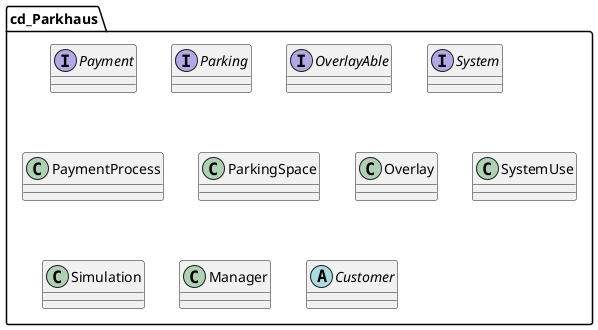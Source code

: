 @startuml
skinparam classAttributeIconSize 0

package cd_Parkhaus {

    interface Payment {

    }


    interface Parking {

    }


    interface OverlayAble {

    }


    interface System {

    }


    class PaymentProcess {

    }


    class ParkingSpace  {

    }


    class Overlay {

    }


    class SystemUse {

    }


    class Simulation {

    }


    class Manager {

    }


    abstract class Customer {

    }





}


 @enduml
